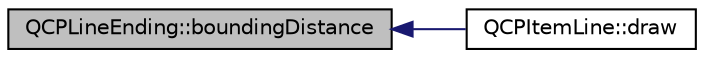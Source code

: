 digraph "QCPLineEnding::boundingDistance"
{
  edge [fontname="Helvetica",fontsize="10",labelfontname="Helvetica",labelfontsize="10"];
  node [fontname="Helvetica",fontsize="10",shape=record];
  rankdir="LR";
  Node5 [label="QCPLineEnding::boundingDistance",height=0.2,width=0.4,color="black", fillcolor="grey75", style="filled", fontcolor="black"];
  Node5 -> Node6 [dir="back",color="midnightblue",fontsize="10",style="solid",fontname="Helvetica"];
  Node6 [label="QCPItemLine::draw",height=0.2,width=0.4,color="black", fillcolor="white", style="filled",URL="$class_q_c_p_item_line.html#ae184140b61b2ef5b8edde76304447200"];
}
